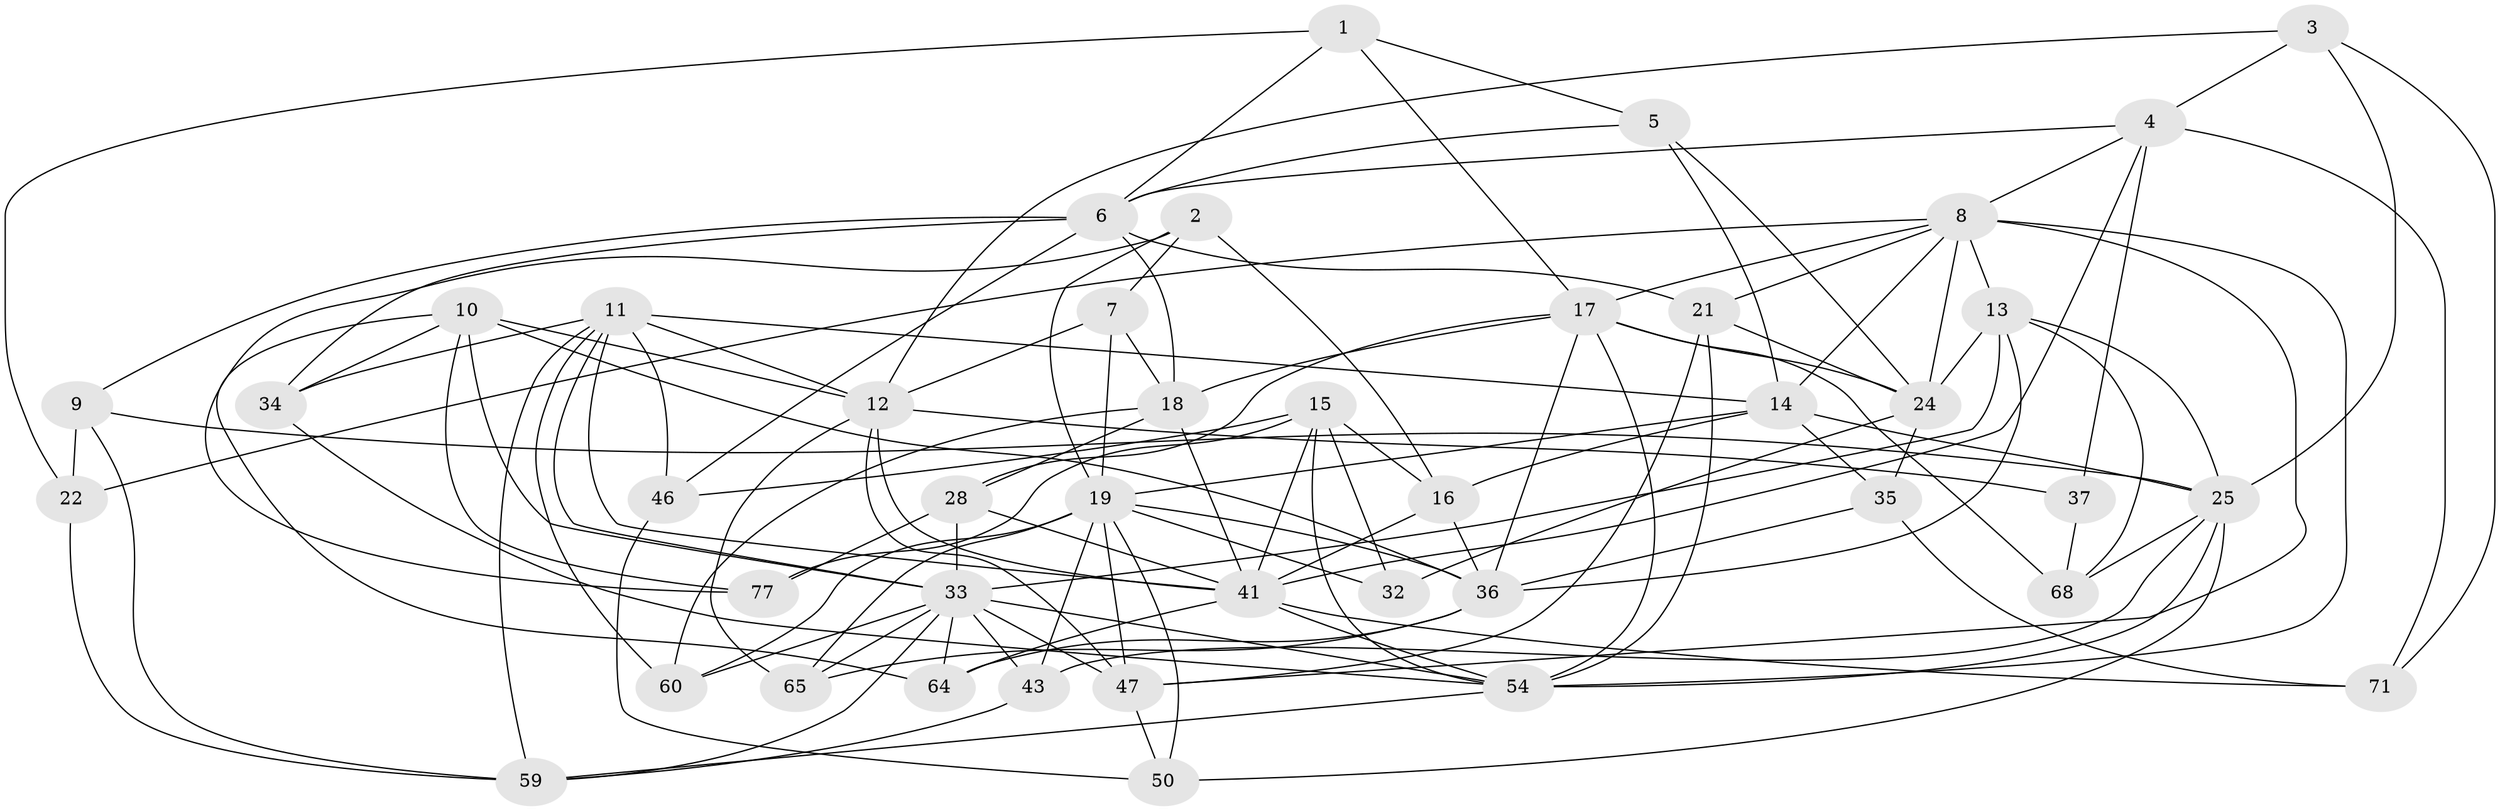 // original degree distribution, {4: 1.0}
// Generated by graph-tools (version 1.1) at 2025/16/03/09/25 04:16:20]
// undirected, 43 vertices, 123 edges
graph export_dot {
graph [start="1"]
  node [color=gray90,style=filled];
  1;
  2;
  3;
  4 [super="+80+83"];
  5;
  6 [super="+26+49"];
  7;
  8 [super="+79+62+58"];
  9;
  10 [super="+39"];
  11 [super="+31"];
  12 [super="+27"];
  13 [super="+73"];
  14 [super="+48"];
  15 [super="+20"];
  16 [super="+69"];
  17 [super="+23+42"];
  18 [super="+56"];
  19 [super="+29+61"];
  21 [super="+30"];
  22;
  24 [super="+55+52"];
  25 [super="+74+66"];
  28 [super="+63"];
  32;
  33 [super="+70+40"];
  34;
  35;
  36 [super="+38"];
  37;
  41 [super="+84+44"];
  43;
  46;
  47 [super="+75"];
  50;
  54 [super="+81+57"];
  59 [super="+67"];
  60;
  64;
  65;
  68;
  71;
  77;
  1 -- 6;
  1 -- 5;
  1 -- 22;
  1 -- 17;
  2 -- 16;
  2 -- 7;
  2 -- 77;
  2 -- 19;
  3 -- 71;
  3 -- 4;
  3 -- 25;
  3 -- 12;
  4 -- 37 [weight=2];
  4 -- 8 [weight=2];
  4 -- 71;
  4 -- 6;
  4 -- 41;
  5 -- 6;
  5 -- 24;
  5 -- 14;
  6 -- 46;
  6 -- 9;
  6 -- 34;
  6 -- 18;
  6 -- 21;
  7 -- 18;
  7 -- 19;
  7 -- 12;
  8 -- 22;
  8 -- 54 [weight=2];
  8 -- 47;
  8 -- 24;
  8 -- 13;
  8 -- 21 [weight=2];
  8 -- 17;
  8 -- 14;
  9 -- 22;
  9 -- 59;
  9 -- 25;
  10 -- 77;
  10 -- 64;
  10 -- 34;
  10 -- 12;
  10 -- 36;
  10 -- 33;
  11 -- 12;
  11 -- 41;
  11 -- 34;
  11 -- 46;
  11 -- 59;
  11 -- 60;
  11 -- 14;
  11 -- 33;
  12 -- 65;
  12 -- 37;
  12 -- 47;
  12 -- 41;
  13 -- 25;
  13 -- 24;
  13 -- 36;
  13 -- 68;
  13 -- 33;
  14 -- 35;
  14 -- 25;
  14 -- 16 [weight=2];
  14 -- 19;
  15 -- 77;
  15 -- 32;
  15 -- 41;
  15 -- 46;
  15 -- 16;
  15 -- 54;
  16 -- 36;
  16 -- 41;
  17 -- 18;
  17 -- 68;
  17 -- 24;
  17 -- 28;
  17 -- 36;
  17 -- 54;
  18 -- 41;
  18 -- 28;
  18 -- 60;
  19 -- 65;
  19 -- 43;
  19 -- 32;
  19 -- 50;
  19 -- 36;
  19 -- 60;
  19 -- 47;
  21 -- 47;
  21 -- 24;
  21 -- 54;
  22 -- 59;
  24 -- 32 [weight=2];
  24 -- 35;
  25 -- 43;
  25 -- 50;
  25 -- 68;
  25 -- 54;
  28 -- 33 [weight=2];
  28 -- 41;
  28 -- 77;
  33 -- 65;
  33 -- 64;
  33 -- 43;
  33 -- 47;
  33 -- 54;
  33 -- 59;
  33 -- 60;
  34 -- 54;
  35 -- 71;
  35 -- 36;
  36 -- 64;
  36 -- 65;
  37 -- 68;
  41 -- 71;
  41 -- 64;
  41 -- 54;
  43 -- 59;
  46 -- 50;
  47 -- 50;
  54 -- 59;
}
